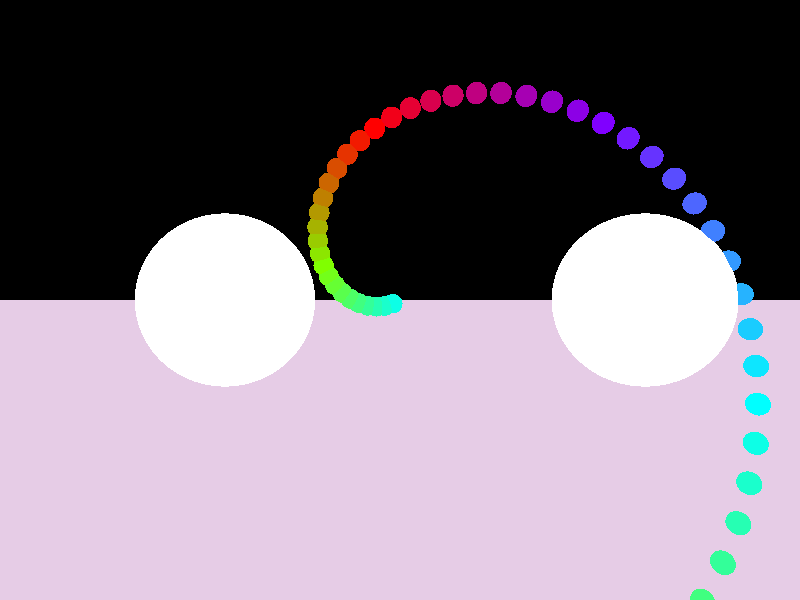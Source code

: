 camera {
  location <0, 0, -25>  
  up <0, 1, 0>  
  right <1.333, 0, 0>  
  look_at <0, 0, 0>  
}

light_source {<-20, 20, -20> color rgb <1.5, 1.5, 1.5>}

light_source {<-20, 20, -20> color rgb <1.5, 1.5, 1.5>}

plane { <0, 1, 0>, -22
  pigment { color rgb <0.9, 0.8, 0.9> }
  finish {
     ambient 0.3 diffuse 0.5 specular 0 roughness 0 ior 0 reflection 0.5 refraction 0
  }
  translate <0, 0, 0>
  scale <1, 1, 1>
  rotate <0, 0, 0>
}

sphere { <50, 0, 0>, 0.6
  pigment { color rgb <1, 0, 0> }
  finish {
     ambient 0.7 diffuse 0.8 specular 0 roughness 0 ior 0 reflection 0.7 refraction 0
  }
  translate <0, 0, 0>
  scale <1, 1, 1>
  rotate <0, 0, 0>
}

sphere { <49.2527, 4.94175, 0.12>, 0.6
  pigment { color rgb <0.95, 0.1, 0> }
  finish {
     ambient 0.7 diffuse 0.8 specular 0 roughness 0 ior 0 reflection 0.7 refraction 0
  }
  translate <0, 0, 0>
  scale <1, 1, 1>
  rotate <0, 0, 0>
}

sphere { <48.0233, 9.7348, 0.24>, 0.6
  pigment { color rgb <0.9, 0.2, 0> }
  finish {
     ambient 0.7 diffuse 0.8 specular 0 roughness 0 ior 0 reflection 0.7 refraction 0
  }
  translate <0, 0, 0>
  scale <1, 1, 1>
  rotate <0, 0, 0>
}

sphere { <46.3338, 14.3327, 0.36>, 0.6
  pigment { color rgb <0.85, 0.3, 0> }
  finish {
     ambient 0.7 diffuse 0.8 specular 0 roughness 0 ior 0 reflection 0.7 refraction 0
  }
  translate <0, 0, 0>
  scale <1, 1, 1>
  rotate <0, 0, 0>
}

sphere { <44.2109, 18.6921, 0.48>, 0.6
  pigment { color rgb <0.8, 0.4, 0> }
  finish {
     ambient 0.7 diffuse 0.8 specular 0 roughness 0 ior 0 reflection 0.7 refraction 0
  }
  translate <0, 0, 0>
  scale <1, 1, 1>
  rotate <0, 0, 0>
}

sphere { <41.6852, 22.7727, 0.6>, 0.6
  pigment { color rgb <0.75, 0.5, 0> }
  finish {
     ambient 0.7 diffuse 0.8 specular 0 roughness 0 ior 0 reflection 0.7 refraction 0
  }
  translate <0, 0, 0>
  scale <1, 1, 1>
  rotate <0, 0, 0>
}

sphere { <38.7908, 26.5382, 0.72>, 0.6
  pigment { color rgb <0.7, 0.6, 0> }
  finish {
     ambient 0.7 diffuse 0.8 specular 0 roughness 0 ior 0 reflection 0.7 refraction 0
  }
  translate <0, 0, 0>
  scale <1, 1, 1>
  rotate <0, 0, 0>
}

sphere { <35.5652, 29.9561, 0.84>, 0.6
  pigment { color rgb <0.65, 0.7, 0> }
  finish {
     ambient 0.7 diffuse 0.8 specular 0 roughness 0 ior 0 reflection 0.7 refraction 0
  }
  translate <0, 0, 0>
  scale <1, 1, 1>
  rotate <0, 0, 0>
}

sphere { <32.0485, 32.9984, 0.96>, 0.6
  pigment { color rgb <0.6, 0.8, 0> }
  finish {
     ambient 0.7 diffuse 0.8 specular 0 roughness 0 ior 0 reflection 0.7 refraction 0
  }
  translate <0, 0, 0>
  scale <1, 1, 1>
  rotate <0, 0, 0>
}

sphere { <28.2832, 35.6414, 1.08>, 0.6
  pigment { color rgb <0.55, 0.9, 0> }
  finish {
     ambient 0.7 diffuse 0.8 specular 0 roughness 0 ior 0 reflection 0.7 refraction 0
  }
  translate <0, 0, 0>
  scale <1, 1, 1>
  rotate <0, 0, 0>
}

sphere { <24.3136, 37.8662, 1.2>, 0.6
  pigment { color rgb <0.5, 1, 0> }
  finish {
     ambient 0.7 diffuse 0.8 specular 0 roughness 0 ior 0 reflection 0.7 refraction 0
  }
  translate <0, 0, 0>
  scale <1, 1, 1>
  rotate <0, 0, 0>
}

sphere { <20.185, 39.6587, 1.32>, 0.6
  pigment { color rgb <0.45, 1, 0.1> }
  finish {
     ambient 0.7 diffuse 0.8 specular 0 roughness 0 ior 0 reflection 0.7 refraction 0
  }
  translate <0, 0, 0>
  scale <1, 1, 1>
  rotate <0, 0, 0>
}

sphere { <15.9437, 41.0097, 1.44>, 0.6
  pigment { color rgb <0.4, 1, 0.2> }
  finish {
     ambient 0.7 diffuse 0.8 specular 0 roughness 0 ior 0 reflection 0.7 refraction 0
  }
  translate <0, 0, 0>
  scale <1, 1, 1>
  rotate <0, 0, 0>
}

sphere { <11.6362, 41.9148, 1.56>, 0.6
  pigment { color rgb <0.35, 1, 0.3> }
  finish {
     ambient 0.7 diffuse 0.8 specular 0 roughness 0 ior 0 reflection 0.7 refraction 0
  }
  translate <0, 0, 0>
  scale <1, 1, 1>
  rotate <0, 0, 0>
}

sphere { <7.30858, 42.3743, 1.68>, 0.6
  pigment { color rgb <0.3, 1, 0.4> }
  finish {
     ambient 0.7 diffuse 0.8 specular 0 roughness 0 ior 0 reflection 0.7 refraction 0
  }
  translate <0, 0, 0>
  scale <1, 1, 1>
  rotate <0, 0, 0>
}

sphere { <3.00632, 42.3935, 1.8>, 0.6
  pigment { color rgb <0.25, 1, 0.5> }
  finish {
     ambient 0.7 diffuse 0.8 specular 0 roughness 0 ior 0 reflection 0.7 refraction 0
  }
  translate <0, 0, 0>
  scale <1, 1, 1>
  rotate <0, 0, 0>
}

sphere { <-1.22639, 41.9821, 1.92>, 0.6
  pigment { color rgb <0.2, 1, 0.6> }
  finish {
     ambient 0.7 diffuse 0.8 specular 0 roughness 0 ior 0 reflection 0.7 refraction 0
  }
  translate <0, 0, 0>
  scale <1, 1, 1>
  rotate <0, 0, 0>
}

sphere { <-5.34706, 41.1541, 2.04>, 0.6
  pigment { color rgb <0.15, 1, 0.7> }
  finish {
     ambient 0.7 diffuse 0.8 specular 0 roughness 0 ior 0 reflection 0.7 refraction 0
  }
  translate <0, 0, 0>
  scale <1, 1, 1>
  rotate <0, 0, 0>
}

sphere { <-9.3153, 39.9277, 2.16>, 0.6
  pigment { color rgb <0.1, 1, 0.8> }
  finish {
     ambient 0.7 diffuse 0.8 specular 0 roughness 0 ior 0 reflection 0.7 refraction 0
  }
  translate <0, 0, 0>
  scale <1, 1, 1>
  rotate <0, 0, 0>
}

sphere { <-13.0932, 38.3251, 2.28>, 0.6
  pigment { color rgb <0.05, 1, 0.9> }
  finish {
     ambient 0.7 diffuse 0.8 specular 0 roughness 0 ior 0 reflection 0.7 refraction 0
  }
  translate <0, 0, 0>
  scale <1, 1, 1>
  rotate <0, 0, 0>
}

sphere { <-16.6459, 36.3719, 2.4>, 0.6
  pigment { color rgb <0, 1, 1> }
  finish {
     ambient 0.7 diffuse 0.8 specular 0 roughness 0 ior 0 reflection 0.7 refraction 0
  }
  translate <0, 0, 0>
  scale <1, 1, 1>
  rotate <0, 0, 0>
}

sphere { <-19.9414, 34.0968, 2.52>, 0.6
  pigment { color rgb <0.05, 0.9, 1> }
  finish {
     ambient 0.7 diffuse 0.8 specular 0 roughness 0 ior 0 reflection 0.7 refraction 0
  }
  translate <0, 0, 0>
  scale <1, 1, 1>
  rotate <0, 0, 0>
}

sphere { <-22.9515, 31.5314, 2.64>, 0.6
  pigment { color rgb <0.1, 0.8, 1> }
  finish {
     ambient 0.7 diffuse 0.8 specular 0 roughness 0 ior 0 reflection 0.7 refraction 0
  }
  translate <0, 0, 0>
  scale <1, 1, 1>
  rotate <0, 0, 0>
}

sphere { <-25.6516, 28.7097, 2.76>, 0.6
  pigment { color rgb <0.15, 0.7, 1> }
  finish {
     ambient 0.7 diffuse 0.8 specular 0 roughness 0 ior 0 reflection 0.7 refraction 0
  }
  translate <0, 0, 0>
  scale <1, 1, 1>
  rotate <0, 0, 0>
}

sphere { <-28.021, 25.6676, 2.88>, 0.6
  pigment { color rgb <0.2, 0.6, 1> }
  finish {
     ambient 0.7 diffuse 0.8 specular 0 roughness 0 ior 0 reflection 0.7 refraction 0
  }
  translate <0, 0, 0>
  scale <1, 1, 1>
  rotate <0, 0, 0>
}

sphere { <-30.0429, 22.4427, 3>, 0.6
  pigment { color rgb <0.25, 0.5, 1> }
  finish {
     ambient 0.7 diffuse 0.8 specular 0 roughness 0 ior 0 reflection 0.7 refraction 0
  }
  translate <0, 0, 0>
  scale <1, 1, 1>
  rotate <0, 0, 0>
}

sphere { <-31.7049, 19.0736, 3.12>, 0.6
  pigment { color rgb <0.3, 0.4, 1> }
  finish {
     ambient 0.7 diffuse 0.8 specular 0 roughness 0 ior 0 reflection 0.7 refraction 0
  }
  translate <0, 0, 0>
  scale <1, 1, 1>
  rotate <0, 0, 0>
}

sphere { <-32.9986, 15.5994, 3.24>, 0.6
  pigment { color rgb <0.35, 0.3, 1> }
  finish {
     ambient 0.7 diffuse 0.8 specular 0 roughness 0 ior 0 reflection 0.7 refraction 0
  }
  translate <0, 0, 0>
  scale <1, 1, 1>
  rotate <0, 0, 0>
}

sphere { <-33.92, 12.0596, 3.36>, 0.6
  pigment { color rgb <0.4, 0.2, 1> }
  finish {
     ambient 0.7 diffuse 0.8 specular 0 roughness 0 ior 0 reflection 0.7 refraction 0
  }
  translate <0, 0, 0>
  scale <1, 1, 1>
  rotate <0, 0, 0>
}

sphere { <-34.469, 8.49337, 3.48>, 0.6
  pigment { color rgb <0.45, 0.0999999, 1> }
  finish {
     ambient 0.7 diffuse 0.8 specular 0 roughness 0 ior 0 reflection 0.7 refraction 0
  }
  translate <0, 0, 0>
  scale <1, 1, 1>
  rotate <0, 0, 0>
}

sphere { <-34.6497, 4.93923, 3.6>, 0.6
  pigment { color rgb <0.5, 0, 1> }
  finish {
     ambient 0.7 diffuse 0.8 specular 0 roughness 0 ior 0 reflection 0.7 refraction 0
  }
  translate <0, 0, 0>
  scale <1, 1, 1>
  rotate <0, 0, 0>
}

sphere { <-34.4702, 1.43456, 3.72>, 0.6
  pigment { color rgb <0.55, 0, 0.9> }
  finish {
     ambient 0.7 diffuse 0.8 specular 0 roughness 0 ior 0 reflection 0.7 refraction 0
  }
  translate <0, 0, 0>
  scale <1, 1, 1>
  rotate <0, 0, 0>
}

sphere { <-33.942, -1.98469, 3.84>, 0.6
  pigment { color rgb <0.6, 0, 0.8> }
  finish {
     ambient 0.7 diffuse 0.8 specular 0 roughness 0 ior 0 reflection 0.7 refraction 0
  }
  translate <0, 0, 0>
  scale <1, 1, 1>
  rotate <0, 0, 0>
}

sphere { <-33.0806, -5.28445, 3.96>, 0.6
  pigment { color rgb <0.65, 0, 0.7> }
  finish {
     ambient 0.7 diffuse 0.8 specular 0 roughness 0 ior 0 reflection 0.7 refraction 0
  }
  translate <0, 0, 0>
  scale <1, 1, 1>
  rotate <0, 0, 0>
}

sphere { <-31.9044, -8.43282, 4.08>, 0.6
  pigment { color rgb <0.7, 0, 0.6> }
  finish {
     ambient 0.7 diffuse 0.8 specular 0 roughness 0 ior 0 reflection 0.7 refraction 0
  }
  translate <0, 0, 0>
  scale <1, 1, 1>
  rotate <0, 0, 0>
}

sphere { <-30.4349, -11.4004, 4.2>, 0.6
  pigment { color rgb <0.75, 0, 0.5> }
  finish {
     ambient 0.7 diffuse 0.8 specular 0 roughness 0 ior 0 reflection 0.7 refraction 0
  }
  translate <0, 0, 0>
  scale <1, 1, 1>
  rotate <0, 0, 0>
}

sphere { <-28.6963, -14.1606, 4.32>, 0.6
  pigment { color rgb <0.8, 0, 0.4> }
  finish {
     ambient 0.7 diffuse 0.8 specular 0 roughness 0 ior 0 reflection 0.7 refraction 0
  }
  translate <0, 0, 0>
  scale <1, 1, 1>
  rotate <0, 0, 0>
}

sphere { <-26.7152, -16.6898, 4.44>, 0.6
  pigment { color rgb <0.85, 0, 0.3> }
  finish {
     ambient 0.7 diffuse 0.8 specular 0 roughness 0 ior 0 reflection 0.7 refraction 0
  }
  translate <0, 0, 0>
  scale <1, 1, 1>
  rotate <0, 0, 0>
}

sphere { <-24.52, -18.9676, 4.56>, 0.6
  pigment { color rgb <0.9, 0, 0.2> }
  finish {
     ambient 0.7 diffuse 0.8 specular 0 roughness 0 ior 0 reflection 0.7 refraction 0
  }
  translate <0, 0, 0>
  scale <1, 1, 1>
  rotate <0, 0, 0>
}

sphere { <-22.141, -20.9768, 4.68>, 0.6
  pigment { color rgb <0.95, 0, 0.0999999> }
  finish {
     ambient 0.7 diffuse 0.8 specular 0 roughness 0 ior 0 reflection 0.7 refraction 0
  }
  translate <0, 0, 0>
  scale <1, 1, 1>
  rotate <0, 0, 0>
}

sphere { <-19.6093, -22.704, 4.8>, 0.6
  pigment { color rgb <1, 0, 0> }
  finish {
     ambient 0.7 diffuse 0.8 specular 0 roughness 0 ior 0 reflection 0.7 refraction 0
  }
  translate <0, 0, 0>
  scale <1, 1, 1>
  rotate <0, 0, 0>
}

sphere { <-16.9573, -24.1391, 4.92>, 0.6
  pigment { color rgb <0.95, 0.1, 0> }
  finish {
     ambient 0.7 diffuse 0.8 specular 0 roughness 0 ior 0 reflection 0.7 refraction 0
  }
  translate <0, 0, 0>
  scale <1, 1, 1>
  rotate <0, 0, 0>
}

sphere { <-14.2176, -25.2757, 5.04>, 0.6
  pigment { color rgb <0.9, 0.2, 0> }
  finish {
     ambient 0.7 diffuse 0.8 specular 0 roughness 0 ior 0 reflection 0.7 refraction 0
  }
  translate <0, 0, 0>
  scale <1, 1, 1>
  rotate <0, 0, 0>
}

sphere { <-11.4228, -26.1107, 5.16>, 0.6
  pigment { color rgb <0.85, 0.3, 0> }
  finish {
     ambient 0.7 diffuse 0.8 specular 0 roughness 0 ior 0 reflection 0.7 refraction 0
  }
  translate <0, 0, 0>
  scale <1, 1, 1>
  rotate <0, 0, 0>
}

sphere { <-8.60537, -26.6448, 5.28>, 0.6
  pigment { color rgb <0.8, 0.4, 0> }
  finish {
     ambient 0.7 diffuse 0.8 specular 0 roughness 0 ior 0 reflection 0.7 refraction 0
  }
  translate <0, 0, 0>
  scale <1, 1, 1>
  rotate <0, 0, 0>
}

sphere { <-5.79694, -26.8821, 5.4>, 0.6
  pigment { color rgb <0.75, 0.5, 0> }
  finish {
     ambient 0.7 diffuse 0.8 specular 0 roughness 0 ior 0 reflection 0.7 refraction 0
  }
  translate <0, 0, 0>
  scale <1, 1, 1>
  rotate <0, 0, 0>
}

sphere { <-3.02817, -26.8297, 5.52>, 0.6
  pigment { color rgb <0.7, 0.6, 0> }
  finish {
     ambient 0.7 diffuse 0.8 specular 0 roughness 0 ior 0 reflection 0.7 refraction 0
  }
  translate <0, 0, 0>
  scale <1, 1, 1>
  rotate <0, 0, 0>
}

sphere { <-0.328355, -26.498, 5.64>, 0.6
  pigment { color rgb <0.65, 0.7, 0> }
  finish {
     ambient 0.7 diffuse 0.8 specular 0 roughness 0 ior 0 reflection 0.7 refraction 0
  }
  translate <0, 0, 0>
  scale <1, 1, 1>
  rotate <0, 0, 0>
}

sphere { <2.27492, -25.9003, 5.76>, 0.6
  pigment { color rgb <0.6, 0.8, 0> }
  finish {
     ambient 0.7 diffuse 0.8 specular 0 roughness 0 ior 0 reflection 0.7 refraction 0
  }
  translate <0, 0, 0>
  scale <1, 1, 1>
  rotate <0, 0, 0>
}

sphere { <4.75601, -25.0526, 5.88>, 0.6
  pigment { color rgb <0.55, 0.9, 0> }
  finish {
     ambient 0.7 diffuse 0.8 specular 0 roughness 0 ior 0 reflection 0.7 refraction 0
  }
  translate <0, 0, 0>
  scale <1, 1, 1>
  rotate <0, 0, 0>
}

sphere { <7.0915, -23.9731, 6>, 0.6
  pigment { color rgb <0.5, 1, 0> }
  finish {
     ambient 0.7 diffuse 0.8 specular 0 roughness 0 ior 0 reflection 0.7 refraction 0
  }
  translate <0, 0, 0>
  scale <1, 1, 1>
  rotate <0, 0, 0>
}

sphere { <9.2604, -22.6825, 6.12>, 0.6
  pigment { color rgb <0.45, 1, 0.1> }
  finish {
     ambient 0.7 diffuse 0.8 specular 0 roughness 0 ior 0 reflection 0.7 refraction 0
  }
  translate <0, 0, 0>
  scale <1, 1, 1>
  rotate <0, 0, 0>
}

sphere { <11.2443, -21.2029, 6.24>, 0.6
  pigment { color rgb <0.4, 1, 0.2> }
  finish {
     ambient 0.7 diffuse 0.8 specular 0 roughness 0 ior 0 reflection 0.7 refraction 0
  }
  translate <0, 0, 0>
  scale <1, 1, 1>
  rotate <0, 0, 0>
}

sphere { <13.0277, -19.5583, 6.36>, 0.6
  pigment { color rgb <0.35, 1, 0.3> }
  finish {
     ambient 0.7 diffuse 0.8 specular 0 roughness 0 ior 0 reflection 0.7 refraction 0
  }
  translate <0, 0, 0>
  scale <1, 1, 1>
  rotate <0, 0, 0>
}

sphere { <14.5979, -17.7736, 6.48>, 0.6
  pigment { color rgb <0.3, 1, 0.4> }
  finish {
     ambient 0.7 diffuse 0.8 specular 0 roughness 0 ior 0 reflection 0.7 refraction 0
  }
  translate <0, 0, 0>
  scale <1, 1, 1>
  rotate <0, 0, 0>
}

sphere { <15.945, -15.8747, 6.6>, 0.6
  pigment { color rgb <0.25, 1, 0.5> }
  finish {
     ambient 0.7 diffuse 0.8 specular 0 roughness 0 ior 0 reflection 0.7 refraction 0
  }
  translate <0, 0, 0>
  scale <1, 1, 1>
  rotate <0, 0, 0>
}

sphere { <17.0624, -13.8879, 6.72>, 0.6
  pigment { color rgb <0.2, 1, 0.6> }
  finish {
     ambient 0.7 diffuse 0.8 specular 0 roughness 0 ior 0 reflection 0.7 refraction 0
  }
  translate <0, 0, 0>
  scale <1, 1, 1>
  rotate <0, 0, 0>
}

sphere { <17.9463, -11.8398, 6.84>, 0.6
  pigment { color rgb <0.15, 1, 0.7> }
  finish {
     ambient 0.7 diffuse 0.8 specular 0 roughness 0 ior 0 reflection 0.7 refraction 0
  }
  translate <0, 0, 0>
  scale <1, 1, 1>
  rotate <0, 0, 0>
}

sphere { <18.5959, -9.7567, 6.96>, 0.6
  pigment { color rgb <0.1, 1, 0.8> }
  finish {
     ambient 0.7 diffuse 0.8 specular 0 roughness 0 ior 0 reflection 0.7 refraction 0
  }
  translate <0, 0, 0>
  scale <1, 1, 1>
  rotate <0, 0, 0>
}

sphere { <19.0133, -7.66453, 7.08>, 0.6
  pigment { color rgb <0.05, 1, 0.9> }
  finish {
     ambient 0.7 diffuse 0.8 specular 0 roughness 0 ior 0 reflection 0.7 refraction 0
  }
  translate <0, 0, 0>
  scale <1, 1, 1>
  rotate <0, 0, 0>
}

sphere { <19.2034, -5.58837, 7.2>, 0.6
  pigment { color rgb <0, 1, 1> }
  finish {
     ambient 0.7 diffuse 0.8 specular 0 roughness 0 ior 0 reflection 0.7 refraction 0
  }
  translate <0, 0, 0>
  scale <1, 1, 1>
  rotate <0, 0, 0>
}

sphere { <19.1737, -3.55223, 7.32>, 0.6
  pigment { color rgb <0.05, 0.9, 1> }
  finish {
     ambient 0.7 diffuse 0.8 specular 0 roughness 0 ior 0 reflection 0.7 refraction 0
  }
  translate <0, 0, 0>
  scale <1, 1, 1>
  rotate <0, 0, 0>
}

sphere { <18.9343, -1.57877, 7.44>, 0.6
  pigment { color rgb <0.1, 0.8, 1> }
  finish {
     ambient 0.7 diffuse 0.8 specular 0 roughness 0 ior 0 reflection 0.7 refraction 0
  }
  translate <0, 0, 0>
  scale <1, 1, 1>
  rotate <0, 0, 0>
}

sphere { <18.4974, 0.31099, 7.56>, 0.6
  pigment { color rgb <0.15, 0.7, 1> }
  finish {
     ambient 0.7 diffuse 0.8 specular 0 roughness 0 ior 0 reflection 0.7 refraction 0
  }
  translate <0, 0, 0>
  scale <1, 1, 1>
  rotate <0, 0, 0>
}

sphere { <17.8773, 2.09782, 7.68>, 0.6
  pigment { color rgb <0.2, 0.6, 1> }
  finish {
     ambient 0.7 diffuse 0.8 specular 0 roughness 0 ior 0 reflection 0.7 refraction 0
  }
  translate <0, 0, 0>
  scale <1, 1, 1>
  rotate <0, 0, 0>
}

sphere { <17.0903, 3.76453, 7.8>, 0.6
  pigment { color rgb <0.25, 0.5, 1> }
  finish {
     ambient 0.7 diffuse 0.8 specular 0 roughness 0 ior 0 reflection 0.7 refraction 0
  }
  translate <0, 0, 0>
  scale <1, 1, 1>
  rotate <0, 0, 0>
}

sphere { <16.154, 5.29614, 7.92>, 0.6
  pigment { color rgb <0.3, 0.4, 1> }
  finish {
     ambient 0.7 diffuse 0.8 specular 0 roughness 0 ior 0 reflection 0.7 refraction 0
  }
  translate <0, 0, 0>
  scale <1, 1, 1>
  rotate <0, 0, 0>
}

sphere { <15.0873, 6.67996, 8.04>, 0.6
  pigment { color rgb <0.35, 0.3, 1> }
  finish {
     ambient 0.7 diffuse 0.8 specular 0 roughness 0 ior 0 reflection 0.7 refraction 0
  }
  translate <0, 0, 0>
  scale <1, 1, 1>
  rotate <0, 0, 0>
}

sphere { <13.9104, 7.90576, 8.16>, 0.6
  pigment { color rgb <0.4, 0.2, 1> }
  finish {
     ambient 0.7 diffuse 0.8 specular 0 roughness 0 ior 0 reflection 0.7 refraction 0
  }
  translate <0, 0, 0>
  scale <1, 1, 1>
  rotate <0, 0, 0>
}

sphere { <12.6438, 8.96576, 8.27999>, 0.6
  pigment { color rgb <0.45, 0.0999999, 1> }
  finish {
     ambient 0.7 diffuse 0.8 specular 0 roughness 0 ior 0 reflection 0.7 refraction 0
  }
  translate <0, 0, 0>
  scale <1, 1, 1>
  rotate <0, 0, 0>
}

sphere { <11.3086, 9.85475, 8.39999>, 0.6
  pigment { color rgb <0.5, 0, 1> }
  finish {
     ambient 0.7 diffuse 0.8 specular 0 roughness 0 ior 0 reflection 0.7 refraction 0
  }
  translate <0, 0, 0>
  scale <1, 1, 1>
  rotate <0, 0, 0>
}

sphere { <9.92597, 10.57, 8.51999>, 0.6
  pigment { color rgb <0.55, 0, 0.9> }
  finish {
     ambient 0.7 diffuse 0.8 specular 0 roughness 0 ior 0 reflection 0.7 refraction 0
  }
  translate <0, 0, 0>
  scale <1, 1, 1>
  rotate <0, 0, 0>
}

sphere { <8.51697, 11.1113, 8.63999>, 0.6
  pigment { color rgb <0.6, 0, 0.8> }
  finish {
     ambient 0.7 diffuse 0.8 specular 0 roughness 0 ior 0 reflection 0.7 refraction 0
  }
  translate <0, 0, 0>
  scale <1, 1, 1>
  rotate <0, 0, 0>
}

sphere { <7.1021, 11.4809, 8.75999>, 0.6
  pigment { color rgb <0.65, 0, 0.7> }
  finish {
     ambient 0.7 diffuse 0.8 specular 0 roughness 0 ior 0 reflection 0.7 refraction 0
  }
  translate <0, 0, 0>
  scale <1, 1, 1>
  rotate <0, 0, 0>
}

sphere { <5.70117, 11.6832, 8.87999>, 0.6
  pigment { color rgb <0.7, 0, 0.6> }
  finish {
     ambient 0.7 diffuse 0.8 specular 0 roughness 0 ior 0 reflection 0.7 refraction 0
  }
  translate <0, 0, 0>
  scale <1, 1, 1>
  rotate <0, 0, 0>
}

sphere { <4.333, 11.725, 8.99999>, 0.6
  pigment { color rgb <0.75, 0, 0.5> }
  finish {
     ambient 0.7 diffuse 0.8 specular 0 roughness 0 ior 0 reflection 0.7 refraction 0
  }
  translate <0, 0, 0>
  scale <1, 1, 1>
  rotate <0, 0, 0>
}

sphere { <3.01517, 11.615, 9.11999>, 0.6
  pigment { color rgb <0.8, 0, 0.4> }
  finish {
     ambient 0.7 diffuse 0.8 specular 0 roughness 0 ior 0 reflection 0.7 refraction 0
  }
  translate <0, 0, 0>
  scale <1, 1, 1>
  rotate <0, 0, 0>
}

sphere { <1.76386, 11.3639, 9.23999>, 0.6
  pigment { color rgb <0.85, 0, 0.3> }
  finish {
     ambient 0.7 diffuse 0.8 specular 0 roughness 0 ior 0 reflection 0.7 refraction 0
  }
  translate <0, 0, 0>
  scale <1, 1, 1>
  rotate <0, 0, 0>
}

sphere { <0.593565, 10.984, 9.35999>, 0.6
  pigment { color rgb <0.9, 0, 0.2> }
  finish {
     ambient 0.7 diffuse 0.8 specular 0 roughness 0 ior 0 reflection 0.7 refraction 0
  }
  translate <0, 0, 0>
  scale <1, 1, 1>
  rotate <0, 0, 0>
}

sphere { <-0.482968, 10.4889, 9.47999>, 0.6
  pigment { color rgb <0.95, 0, 0.0999999> }
  finish {
     ambient 0.7 diffuse 0.8 specular 0 roughness 0 ior 0 reflection 0.7 refraction 0
  }
  translate <0, 0, 0>
  scale <1, 1, 1>
  rotate <0, 0, 0>
}

sphere { <-1.45495, 9.89359, 9.59999>, 0.6
  pigment { color rgb <1, 0, 0> }
  finish {
     ambient 0.7 diffuse 0.8 specular 0 roughness 0 ior 0 reflection 0.7 refraction 0
  }
  translate <0, 0, 0>
  scale <1, 1, 1>
  rotate <0, 0, 0>
}

sphere { <-2.31362, 9.21397, 9.71999>, 0.6
  pigment { color rgb <0.95, 0.1, 0> }
  finish {
     ambient 0.7 diffuse 0.8 specular 0 roughness 0 ior 0 reflection 0.7 refraction 0
  }
  translate <0, 0, 0>
  scale <1, 1, 1>
  rotate <0, 0, 0>
}

sphere { <-3.05235, 8.46659, 9.83999>, 0.6
  pigment { color rgb <0.9, 0.2, 0> }
  finish {
     ambient 0.7 diffuse 0.8 specular 0 roughness 0 ior 0 reflection 0.7 refraction 0
  }
  translate <0, 0, 0>
  scale <1, 1, 1>
  rotate <0, 0, 0>
}

sphere { <-3.66667, 7.66848, 9.96>, 0.6
  pigment { color rgb <0.85, 0.3, 0> }
  finish {
     ambient 0.7 diffuse 0.8 specular 0 roughness 0 ior 0 reflection 0.7 refraction 0
  }
  translate <0, 0, 0>
  scale <1, 1, 1>
  rotate <0, 0, 0>
}

sphere { <-4.15428, 6.83681, 10.08>, 0.6
  pigment { color rgb <0.8, 0.4, 0> }
  finish {
     ambient 0.7 diffuse 0.8 specular 0 roughness 0 ior 0 reflection 0.7 refraction 0
  }
  translate <0, 0, 0>
  scale <1, 1, 1>
  rotate <0, 0, 0>
}

sphere { <-4.51507, 5.98867, 10.2>, 0.6
  pigment { color rgb <0.75, 0.5, 0> }
  finish {
     ambient 0.7 diffuse 0.8 specular 0 roughness 0 ior 0 reflection 0.7 refraction 0
  }
  translate <0, 0, 0>
  scale <1, 1, 1>
  rotate <0, 0, 0>
}

sphere { <-4.75102, 5.1408, 10.32>, 0.6
  pigment { color rgb <0.7, 0.6, 0> }
  finish {
     ambient 0.7 diffuse 0.8 specular 0 roughness 0 ior 0 reflection 0.7 refraction 0
  }
  translate <0, 0, 0>
  scale <1, 1, 1>
  rotate <0, 0, 0>
}

sphere { <-4.86619, 4.30931, 10.44>, 0.6
  pigment { color rgb <0.65, 0.7, 0> }
  finish {
     ambient 0.7 diffuse 0.8 specular 0 roughness 0 ior 0 reflection 0.7 refraction 0
  }
  translate <0, 0, 0>
  scale <1, 1, 1>
  rotate <0, 0, 0>
}

sphere { <-4.86655, 3.50952, 10.56>, 0.6
  pigment { color rgb <0.6, 0.8, 0> }
  finish {
     ambient 0.7 diffuse 0.8 specular 0 roughness 0 ior 0 reflection 0.7 refraction 0
  }
  translate <0, 0, 0>
  scale <1, 1, 1>
  rotate <0, 0, 0>
}

sphere { <-4.75989, 2.75563, 10.68>, 0.6
  pigment { color rgb <0.55, 0.9, 0> }
  finish {
     ambient 0.7 diffuse 0.8 specular 0 roughness 0 ior 0 reflection 0.7 refraction 0
  }
  translate <0, 0, 0>
  scale <1, 1, 1>
  rotate <0, 0, 0>
}

sphere { <-4.55565, 2.0606, 10.8>, 0.6
  pigment { color rgb <0.5, 1, 0> }
  finish {
     ambient 0.7 diffuse 0.8 specular 0 roughness 0 ior 0 reflection 0.7 refraction 0
  }
  translate <0, 0, 0>
  scale <1, 1, 1>
  rotate <0, 0, 0>
}

sphere { <-4.26475, 1.43595, 10.92>, 0.6
  pigment { color rgb <0.45, 1, 0.1> }
  finish {
     ambient 0.7 diffuse 0.8 specular 0 roughness 0 ior 0 reflection 0.7 refraction 0
  }
  translate <0, 0, 0>
  scale <1, 1, 1>
  rotate <0, 0, 0>
}

sphere { <-3.89937, 0.891564, 11.04>, 0.6
  pigment { color rgb <0.4, 1, 0.2> }
  finish {
     ambient 0.7 diffuse 0.8 specular 0 roughness 0 ior 0 reflection 0.7 refraction 0
  }
  translate <0, 0, 0>
  scale <1, 1, 1>
  rotate <0, 0, 0>
}

sphere { <-3.47279, 0.435593, 11.16>, 0.6
  pigment { color rgb <0.35, 1, 0.3> }
  finish {
     ambient 0.7 diffuse 0.8 specular 0 roughness 0 ior 0 reflection 0.7 refraction 0
  }
  translate <0, 0, 0>
  scale <1, 1, 1>
  rotate <0, 0, 0>
}

sphere { <-2.99908, 0.0743274, 11.28>, 0.6
  pigment { color rgb <0.3, 1, 0.4> }
  finish {
     ambient 0.7 diffuse 0.8 specular 0 roughness 0 ior 0 reflection 0.7 refraction 0
  }
  translate <0, 0, 0>
  scale <1, 1, 1>
  rotate <0, 0, 0>
}

sphere { <-2.49293, -0.187878, 11.4>, 0.6
  pigment { color rgb <0.25, 1, 0.5> }
  finish {
     ambient 0.7 diffuse 0.8 specular 0 roughness 0 ior 0 reflection 0.7 refraction 0
  }
  translate <0, 0, 0>
  scale <1, 1, 1>
  rotate <0, 0, 0>
}

sphere { <-1.96938, -0.348654, 11.52>, 0.6
  pigment { color rgb <0.2, 1, 0.6> }
  finish {
     ambient 0.7 diffuse 0.8 specular 0 roughness 0 ior 0 reflection 0.7 refraction 0
  }
  translate <0, 0, 0>
  scale <1, 1, 1>
  rotate <0, 0, 0>
}

sphere { <-1.44355, -0.407642, 11.64>, 0.6
  pigment { color rgb <0.15, 1, 0.7> }
  finish {
     ambient 0.7 diffuse 0.8 specular 0 roughness 0 ior 0 reflection 0.7 refraction 0
  }
  translate <0, 0, 0>
  scale <1, 1, 1>
  rotate <0, 0, 0>
}

sphere { <-0.930426, -0.36648, 11.76>, 0.6
  pigment { color rgb <0.1, 1, 0.8> }
  finish {
     ambient 0.7 diffuse 0.8 specular 0 roughness 0 ior 0 reflection 0.7 refraction 0
  }
  translate <0, 0, 0>
  scale <1, 1, 1>
  rotate <0, 0, 0>
}

sphere { <-0.444595, -0.228769, 11.88>, 0.6
  pigment { color rgb <0.05, 1, 0.9> }
  finish {
     ambient 0.7 diffuse 0.8 specular 0 roughness 0 ior 0 reflection 0.7 refraction 0
  }
  translate <0, 0, 0>
  scale <1, 1, 1>
  rotate <0, 0, 0>
}

sphere { <0, 0, 10>, 5
  pigment { color rgb <1, 1, 1> }
  finish {
     ambient 0.7 diffuse 0.8 specular 0 roughness 0 ior 0 reflection 0.9 refraction 0
  }
  translate <14, 0, 0>
  scale <1, 1, 1>
  rotate <0, 0, 0>
}

sphere { <0, 0, 10>, 5
  pigment { color rgb <1, 1, 1> }
  finish {
     ambient 0.7 diffuse 0.8 specular 0 roughness 0 ior 0 reflection 0.9 refraction 0
  }
  translate <-10, 0, 0>
  scale <1, 1, 1>
  rotate <0, 0, 0>
}
